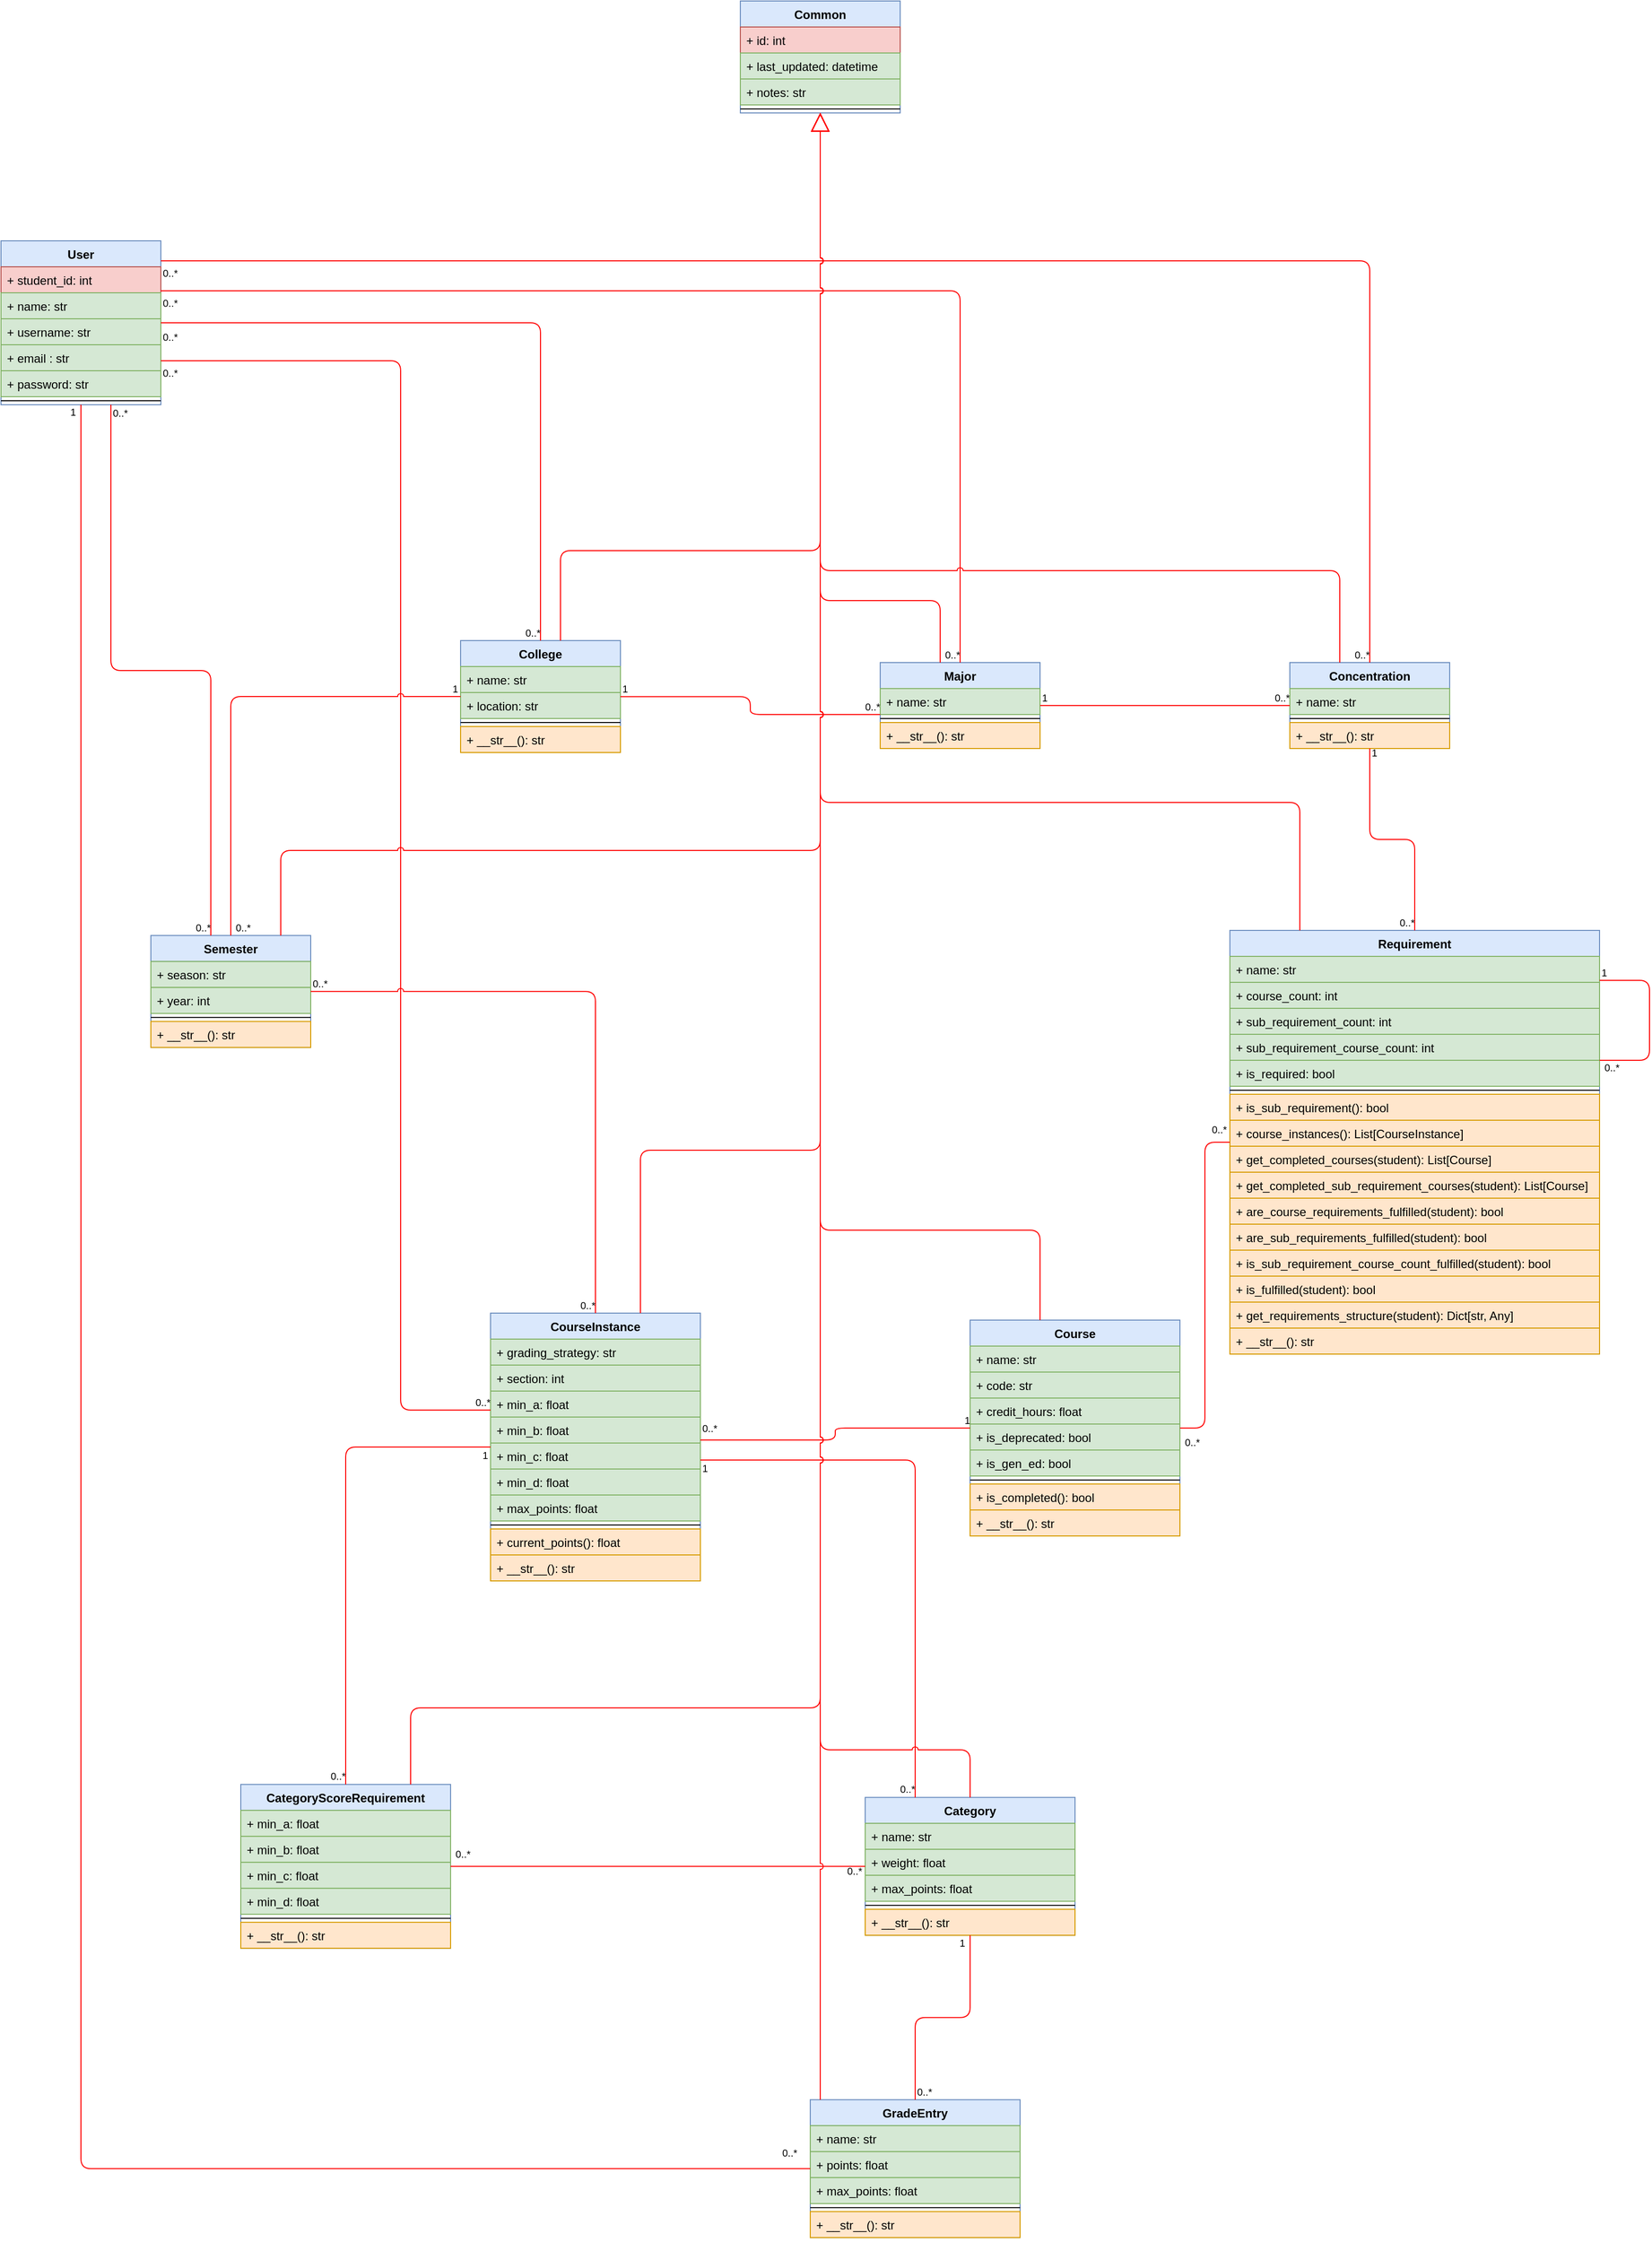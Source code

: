 <?xml version="1.0" encoding="UTF-8"?>
<mxfile compressed="false" version="12.1.7" type="device" pages="1"><diagram id="hQOKvbIFdazEauKVCvyt" name="Class Diagram"><mxGraphModel dx="3801" dy="2907" grid="1" gridSize="10" guides="1" tooltips="1" connect="1" arrows="1" fold="1" page="1" pageScale="1" pageWidth="850" pageHeight="1100" math="0" shadow="0"><root><mxCell id="ukmvlh1s3_RFRsbtQVWw-0"/><mxCell id="ukmvlh1s3_RFRsbtQVWw-1" parent="ukmvlh1s3_RFRsbtQVWw-0"/><mxCell id="MzEU_dEA9jWsWYRMjIUB-0" value="User" style="swimlane;fontStyle=1;align=center;verticalAlign=top;childLayout=stackLayout;horizontal=1;startSize=26;horizontalStack=0;resizeParent=1;resizeParentMax=0;resizeLast=0;collapsible=1;marginBottom=0;fillColor=#dae8fc;strokeColor=#6c8ebf;" parent="ukmvlh1s3_RFRsbtQVWw-1" vertex="1"><mxGeometry x="-70" y="-50" width="160" height="164" as="geometry"/></mxCell><mxCell id="36NVUagWZEQlCmVSRXHm-0" value="+ student_id: int" style="text;strokeColor=#b85450;fillColor=#f8cecc;align=left;verticalAlign=top;spacingLeft=4;spacingRight=4;overflow=hidden;rotatable=0;points=[[0,0.5],[1,0.5]];portConstraint=eastwest;" parent="MzEU_dEA9jWsWYRMjIUB-0" vertex="1"><mxGeometry y="26" width="160" height="26" as="geometry"/></mxCell><mxCell id="36NVUagWZEQlCmVSRXHm-1" value="+ name: str" style="text;strokeColor=#82b366;fillColor=#d5e8d4;align=left;verticalAlign=top;spacingLeft=4;spacingRight=4;overflow=hidden;rotatable=0;points=[[0,0.5],[1,0.5]];portConstraint=eastwest;" parent="MzEU_dEA9jWsWYRMjIUB-0" vertex="1"><mxGeometry y="52" width="160" height="26" as="geometry"/></mxCell><mxCell id="YtTSRwfapDGCBCM5GDBo-1" value="+ username: str" style="text;strokeColor=#82b366;fillColor=#d5e8d4;align=left;verticalAlign=top;spacingLeft=4;spacingRight=4;overflow=hidden;rotatable=0;points=[[0,0.5],[1,0.5]];portConstraint=eastwest;" parent="MzEU_dEA9jWsWYRMjIUB-0" vertex="1"><mxGeometry y="78" width="160" height="26" as="geometry"/></mxCell><mxCell id="YtTSRwfapDGCBCM5GDBo-6" value="+ email : str" style="text;strokeColor=#82b366;fillColor=#d5e8d4;align=left;verticalAlign=top;spacingLeft=4;spacingRight=4;overflow=hidden;rotatable=0;points=[[0,0.5],[1,0.5]];portConstraint=eastwest;" parent="MzEU_dEA9jWsWYRMjIUB-0" vertex="1"><mxGeometry y="104" width="160" height="26" as="geometry"/></mxCell><mxCell id="YtTSRwfapDGCBCM5GDBo-5" value="+ password: str" style="text;strokeColor=#82b366;fillColor=#d5e8d4;align=left;verticalAlign=top;spacingLeft=4;spacingRight=4;overflow=hidden;rotatable=0;points=[[0,0.5],[1,0.5]];portConstraint=eastwest;" parent="MzEU_dEA9jWsWYRMjIUB-0" vertex="1"><mxGeometry y="130" width="160" height="26" as="geometry"/></mxCell><mxCell id="MzEU_dEA9jWsWYRMjIUB-2" value="" style="line;strokeWidth=1;fillColor=none;align=left;verticalAlign=middle;spacingTop=-1;spacingLeft=3;spacingRight=3;rotatable=0;labelPosition=right;points=[];portConstraint=eastwest;" parent="MzEU_dEA9jWsWYRMjIUB-0" vertex="1"><mxGeometry y="156" width="160" height="8" as="geometry"/></mxCell><mxCell id="YtTSRwfapDGCBCM5GDBo-7" value="College" style="swimlane;fontStyle=1;align=center;verticalAlign=top;childLayout=stackLayout;horizontal=1;startSize=26;horizontalStack=0;resizeParent=1;resizeParentMax=0;resizeLast=0;collapsible=1;marginBottom=0;fillColor=#dae8fc;strokeColor=#6c8ebf;" parent="ukmvlh1s3_RFRsbtQVWw-1" vertex="1"><mxGeometry x="390" y="350" width="160" height="112" as="geometry"/></mxCell><mxCell id="YtTSRwfapDGCBCM5GDBo-9" value="+ name: str" style="text;strokeColor=#82b366;fillColor=#d5e8d4;align=left;verticalAlign=top;spacingLeft=4;spacingRight=4;overflow=hidden;rotatable=0;points=[[0,0.5],[1,0.5]];portConstraint=eastwest;" parent="YtTSRwfapDGCBCM5GDBo-7" vertex="1"><mxGeometry y="26" width="160" height="26" as="geometry"/></mxCell><mxCell id="YtTSRwfapDGCBCM5GDBo-10" value="+ location: str" style="text;strokeColor=#82b366;fillColor=#d5e8d4;align=left;verticalAlign=top;spacingLeft=4;spacingRight=4;overflow=hidden;rotatable=0;points=[[0,0.5],[1,0.5]];portConstraint=eastwest;" parent="YtTSRwfapDGCBCM5GDBo-7" vertex="1"><mxGeometry y="52" width="160" height="26" as="geometry"/></mxCell><mxCell id="YtTSRwfapDGCBCM5GDBo-13" value="" style="line;strokeWidth=1;fillColor=none;align=left;verticalAlign=middle;spacingTop=-1;spacingLeft=3;spacingRight=3;rotatable=0;labelPosition=right;points=[];portConstraint=eastwest;" parent="YtTSRwfapDGCBCM5GDBo-7" vertex="1"><mxGeometry y="78" width="160" height="8" as="geometry"/></mxCell><mxCell id="7CKBC_aJYvHn4oNIjGKs-6" value="+ __str__(): str" style="text;strokeColor=#d79b00;fillColor=#ffe6cc;align=left;verticalAlign=top;spacingLeft=4;spacingRight=4;overflow=hidden;rotatable=0;points=[[0,0.5],[1,0.5]];portConstraint=eastwest;" vertex="1" parent="YtTSRwfapDGCBCM5GDBo-7"><mxGeometry y="86" width="160" height="26" as="geometry"/></mxCell><mxCell id="YtTSRwfapDGCBCM5GDBo-14" value="Major" style="swimlane;fontStyle=1;align=center;verticalAlign=top;childLayout=stackLayout;horizontal=1;startSize=26;horizontalStack=0;resizeParent=1;resizeParentMax=0;resizeLast=0;collapsible=1;marginBottom=0;fillColor=#dae8fc;strokeColor=#6c8ebf;" parent="ukmvlh1s3_RFRsbtQVWw-1" vertex="1"><mxGeometry x="810" y="372" width="160" height="86" as="geometry"/></mxCell><mxCell id="YtTSRwfapDGCBCM5GDBo-16" value="+ name: str" style="text;strokeColor=#82b366;fillColor=#d5e8d4;align=left;verticalAlign=top;spacingLeft=4;spacingRight=4;overflow=hidden;rotatable=0;points=[[0,0.5],[1,0.5]];portConstraint=eastwest;" parent="YtTSRwfapDGCBCM5GDBo-14" vertex="1"><mxGeometry y="26" width="160" height="26" as="geometry"/></mxCell><mxCell id="YtTSRwfapDGCBCM5GDBo-18" value="" style="line;strokeWidth=1;fillColor=none;align=left;verticalAlign=middle;spacingTop=-1;spacingLeft=3;spacingRight=3;rotatable=0;labelPosition=right;points=[];portConstraint=eastwest;" parent="YtTSRwfapDGCBCM5GDBo-14" vertex="1"><mxGeometry y="52" width="160" height="8" as="geometry"/></mxCell><mxCell id="7CKBC_aJYvHn4oNIjGKs-5" value="+ __str__(): str" style="text;strokeColor=#d79b00;fillColor=#ffe6cc;align=left;verticalAlign=top;spacingLeft=4;spacingRight=4;overflow=hidden;rotatable=0;points=[[0,0.5],[1,0.5]];portConstraint=eastwest;" vertex="1" parent="YtTSRwfapDGCBCM5GDBo-14"><mxGeometry y="60" width="160" height="26" as="geometry"/></mxCell><mxCell id="YtTSRwfapDGCBCM5GDBo-19" value="Concentration" style="swimlane;fontStyle=1;align=center;verticalAlign=top;childLayout=stackLayout;horizontal=1;startSize=26;horizontalStack=0;resizeParent=1;resizeParentMax=0;resizeLast=0;collapsible=1;marginBottom=0;fillColor=#dae8fc;strokeColor=#6c8ebf;" parent="ukmvlh1s3_RFRsbtQVWw-1" vertex="1"><mxGeometry x="1220" y="372" width="160" height="86" as="geometry"/></mxCell><mxCell id="YtTSRwfapDGCBCM5GDBo-21" value="+ name: str" style="text;strokeColor=#82b366;fillColor=#d5e8d4;align=left;verticalAlign=top;spacingLeft=4;spacingRight=4;overflow=hidden;rotatable=0;points=[[0,0.5],[1,0.5]];portConstraint=eastwest;" parent="YtTSRwfapDGCBCM5GDBo-19" vertex="1"><mxGeometry y="26" width="160" height="26" as="geometry"/></mxCell><mxCell id="YtTSRwfapDGCBCM5GDBo-23" value="" style="line;strokeWidth=1;fillColor=none;align=left;verticalAlign=middle;spacingTop=-1;spacingLeft=3;spacingRight=3;rotatable=0;labelPosition=right;points=[];portConstraint=eastwest;" parent="YtTSRwfapDGCBCM5GDBo-19" vertex="1"><mxGeometry y="52" width="160" height="8" as="geometry"/></mxCell><mxCell id="7CKBC_aJYvHn4oNIjGKs-4" value="+ __str__(): str" style="text;strokeColor=#d79b00;fillColor=#ffe6cc;align=left;verticalAlign=top;spacingLeft=4;spacingRight=4;overflow=hidden;rotatable=0;points=[[0,0.5],[1,0.5]];portConstraint=eastwest;" vertex="1" parent="YtTSRwfapDGCBCM5GDBo-19"><mxGeometry y="60" width="160" height="26" as="geometry"/></mxCell><mxCell id="YtTSRwfapDGCBCM5GDBo-24" value="Requirement" style="swimlane;fontStyle=1;align=center;verticalAlign=top;childLayout=stackLayout;horizontal=1;startSize=26;horizontalStack=0;resizeParent=1;resizeParentMax=0;resizeLast=0;collapsible=1;marginBottom=0;fillColor=#dae8fc;strokeColor=#6c8ebf;" parent="ukmvlh1s3_RFRsbtQVWw-1" vertex="1"><mxGeometry x="1160" y="640" width="370" height="424" as="geometry"/></mxCell><mxCell id="YtTSRwfapDGCBCM5GDBo-26" value="+ name: str" style="text;strokeColor=#82b366;fillColor=#d5e8d4;align=left;verticalAlign=top;spacingLeft=4;spacingRight=4;overflow=hidden;rotatable=0;points=[[0,0.5],[1,0.5]];portConstraint=eastwest;" parent="YtTSRwfapDGCBCM5GDBo-24" vertex="1"><mxGeometry y="26" width="370" height="26" as="geometry"/></mxCell><mxCell id="YtTSRwfapDGCBCM5GDBo-33" value="+ course_count: int" style="text;strokeColor=#82b366;fillColor=#d5e8d4;align=left;verticalAlign=top;spacingLeft=4;spacingRight=4;overflow=hidden;rotatable=0;points=[[0,0.5],[1,0.5]];portConstraint=eastwest;" parent="YtTSRwfapDGCBCM5GDBo-24" vertex="1"><mxGeometry y="52" width="370" height="26" as="geometry"/></mxCell><mxCell id="YtTSRwfapDGCBCM5GDBo-34" value="+ sub_requirement_count: int" style="text;strokeColor=#82b366;fillColor=#d5e8d4;align=left;verticalAlign=top;spacingLeft=4;spacingRight=4;overflow=hidden;rotatable=0;points=[[0,0.5],[1,0.5]];portConstraint=eastwest;" parent="YtTSRwfapDGCBCM5GDBo-24" vertex="1"><mxGeometry y="78" width="370" height="26" as="geometry"/></mxCell><mxCell id="YtTSRwfapDGCBCM5GDBo-35" value="+ sub_requirement_course_count: int" style="text;strokeColor=#82b366;fillColor=#d5e8d4;align=left;verticalAlign=top;spacingLeft=4;spacingRight=4;overflow=hidden;rotatable=0;points=[[0,0.5],[1,0.5]];portConstraint=eastwest;" parent="YtTSRwfapDGCBCM5GDBo-24" vertex="1"><mxGeometry y="104" width="370" height="26" as="geometry"/></mxCell><mxCell id="YtTSRwfapDGCBCM5GDBo-32" value="+ is_required: bool" style="text;strokeColor=#82b366;fillColor=#d5e8d4;align=left;verticalAlign=top;spacingLeft=4;spacingRight=4;overflow=hidden;rotatable=0;points=[[0,0.5],[1,0.5]];portConstraint=eastwest;" parent="YtTSRwfapDGCBCM5GDBo-24" vertex="1"><mxGeometry y="130" width="370" height="26" as="geometry"/></mxCell><mxCell id="YtTSRwfapDGCBCM5GDBo-27" value="" style="line;strokeWidth=1;fillColor=none;align=left;verticalAlign=middle;spacingTop=-1;spacingLeft=3;spacingRight=3;rotatable=0;labelPosition=right;points=[];portConstraint=eastwest;" parent="YtTSRwfapDGCBCM5GDBo-24" vertex="1"><mxGeometry y="156" width="370" height="8" as="geometry"/></mxCell><mxCell id="7CKBC_aJYvHn4oNIjGKs-2" value="+ is_sub_requirement(): bool" style="text;strokeColor=#d79b00;fillColor=#ffe6cc;align=left;verticalAlign=top;spacingLeft=4;spacingRight=4;overflow=hidden;rotatable=0;points=[[0,0.5],[1,0.5]];portConstraint=eastwest;" vertex="1" parent="YtTSRwfapDGCBCM5GDBo-24"><mxGeometry y="164" width="370" height="26" as="geometry"/></mxCell><mxCell id="7CKBC_aJYvHn4oNIjGKs-31" value="+ course_instances(): List[CourseInstance]" style="text;strokeColor=#d79b00;fillColor=#ffe6cc;align=left;verticalAlign=top;spacingLeft=4;spacingRight=4;overflow=hidden;rotatable=0;points=[[0,0.5],[1,0.5]];portConstraint=eastwest;" vertex="1" parent="YtTSRwfapDGCBCM5GDBo-24"><mxGeometry y="190" width="370" height="26" as="geometry"/></mxCell><mxCell id="7CKBC_aJYvHn4oNIjGKs-32" value="+ get_completed_courses(student): List[Course]" style="text;strokeColor=#d79b00;fillColor=#ffe6cc;align=left;verticalAlign=top;spacingLeft=4;spacingRight=4;overflow=hidden;rotatable=0;points=[[0,0.5],[1,0.5]];portConstraint=eastwest;" vertex="1" parent="YtTSRwfapDGCBCM5GDBo-24"><mxGeometry y="216" width="370" height="26" as="geometry"/></mxCell><mxCell id="7CKBC_aJYvHn4oNIjGKs-33" value="+ get_completed_sub_requirement_courses(student): List[Course]" style="text;strokeColor=#d79b00;fillColor=#ffe6cc;align=left;verticalAlign=top;spacingLeft=4;spacingRight=4;overflow=hidden;rotatable=0;points=[[0,0.5],[1,0.5]];portConstraint=eastwest;" vertex="1" parent="YtTSRwfapDGCBCM5GDBo-24"><mxGeometry y="242" width="370" height="26" as="geometry"/></mxCell><mxCell id="7CKBC_aJYvHn4oNIjGKs-34" value="+ are_course_requirements_fulfilled(student): bool" style="text;strokeColor=#d79b00;fillColor=#ffe6cc;align=left;verticalAlign=top;spacingLeft=4;spacingRight=4;overflow=hidden;rotatable=0;points=[[0,0.5],[1,0.5]];portConstraint=eastwest;" vertex="1" parent="YtTSRwfapDGCBCM5GDBo-24"><mxGeometry y="268" width="370" height="26" as="geometry"/></mxCell><mxCell id="7CKBC_aJYvHn4oNIjGKs-35" value="+ are_sub_requirements_fulfilled(student): bool" style="text;strokeColor=#d79b00;fillColor=#ffe6cc;align=left;verticalAlign=top;spacingLeft=4;spacingRight=4;overflow=hidden;rotatable=0;points=[[0,0.5],[1,0.5]];portConstraint=eastwest;" vertex="1" parent="YtTSRwfapDGCBCM5GDBo-24"><mxGeometry y="294" width="370" height="26" as="geometry"/></mxCell><mxCell id="7CKBC_aJYvHn4oNIjGKs-36" value="+ is_sub_requirement_course_count_fulfilled(student): bool" style="text;strokeColor=#d79b00;fillColor=#ffe6cc;align=left;verticalAlign=top;spacingLeft=4;spacingRight=4;overflow=hidden;rotatable=0;points=[[0,0.5],[1,0.5]];portConstraint=eastwest;" vertex="1" parent="YtTSRwfapDGCBCM5GDBo-24"><mxGeometry y="320" width="370" height="26" as="geometry"/></mxCell><mxCell id="7CKBC_aJYvHn4oNIjGKs-37" value="+ is_fulfilled(student): bool" style="text;strokeColor=#d79b00;fillColor=#ffe6cc;align=left;verticalAlign=top;spacingLeft=4;spacingRight=4;overflow=hidden;rotatable=0;points=[[0,0.5],[1,0.5]];portConstraint=eastwest;" vertex="1" parent="YtTSRwfapDGCBCM5GDBo-24"><mxGeometry y="346" width="370" height="26" as="geometry"/></mxCell><mxCell id="7CKBC_aJYvHn4oNIjGKs-38" value="+ get_requirements_structure(student): Dict[str, Any]" style="text;strokeColor=#d79b00;fillColor=#ffe6cc;align=left;verticalAlign=top;spacingLeft=4;spacingRight=4;overflow=hidden;rotatable=0;points=[[0,0.5],[1,0.5]];portConstraint=eastwest;" vertex="1" parent="YtTSRwfapDGCBCM5GDBo-24"><mxGeometry y="372" width="370" height="26" as="geometry"/></mxCell><mxCell id="7CKBC_aJYvHn4oNIjGKs-30" value="+ __str__(): str" style="text;strokeColor=#d79b00;fillColor=#ffe6cc;align=left;verticalAlign=top;spacingLeft=4;spacingRight=4;overflow=hidden;rotatable=0;points=[[0,0.5],[1,0.5]];portConstraint=eastwest;" vertex="1" parent="YtTSRwfapDGCBCM5GDBo-24"><mxGeometry y="398" width="370" height="26" as="geometry"/></mxCell><mxCell id="YtTSRwfapDGCBCM5GDBo-36" value="Course" style="swimlane;fontStyle=1;align=center;verticalAlign=top;childLayout=stackLayout;horizontal=1;startSize=26;horizontalStack=0;resizeParent=1;resizeParentMax=0;resizeLast=0;collapsible=1;marginBottom=0;fillColor=#dae8fc;strokeColor=#6c8ebf;" parent="ukmvlh1s3_RFRsbtQVWw-1" vertex="1"><mxGeometry x="900" y="1030" width="210" height="216" as="geometry"/></mxCell><mxCell id="YtTSRwfapDGCBCM5GDBo-38" value="+ name: str" style="text;strokeColor=#82b366;fillColor=#d5e8d4;align=left;verticalAlign=top;spacingLeft=4;spacingRight=4;overflow=hidden;rotatable=0;points=[[0,0.5],[1,0.5]];portConstraint=eastwest;" parent="YtTSRwfapDGCBCM5GDBo-36" vertex="1"><mxGeometry y="26" width="210" height="26" as="geometry"/></mxCell><mxCell id="YtTSRwfapDGCBCM5GDBo-39" value="+ code: str" style="text;strokeColor=#82b366;fillColor=#d5e8d4;align=left;verticalAlign=top;spacingLeft=4;spacingRight=4;overflow=hidden;rotatable=0;points=[[0,0.5],[1,0.5]];portConstraint=eastwest;" parent="YtTSRwfapDGCBCM5GDBo-36" vertex="1"><mxGeometry y="52" width="210" height="26" as="geometry"/></mxCell><mxCell id="YtTSRwfapDGCBCM5GDBo-40" value="+ credit_hours: float" style="text;strokeColor=#82b366;fillColor=#d5e8d4;align=left;verticalAlign=top;spacingLeft=4;spacingRight=4;overflow=hidden;rotatable=0;points=[[0,0.5],[1,0.5]];portConstraint=eastwest;" parent="YtTSRwfapDGCBCM5GDBo-36" vertex="1"><mxGeometry y="78" width="210" height="26" as="geometry"/></mxCell><mxCell id="YtTSRwfapDGCBCM5GDBo-41" value="+ is_deprecated: bool" style="text;strokeColor=#82b366;fillColor=#d5e8d4;align=left;verticalAlign=top;spacingLeft=4;spacingRight=4;overflow=hidden;rotatable=0;points=[[0,0.5],[1,0.5]];portConstraint=eastwest;" parent="YtTSRwfapDGCBCM5GDBo-36" vertex="1"><mxGeometry y="104" width="210" height="26" as="geometry"/></mxCell><mxCell id="YtTSRwfapDGCBCM5GDBo-42" value="+ is_gen_ed: bool" style="text;strokeColor=#82b366;fillColor=#d5e8d4;align=left;verticalAlign=top;spacingLeft=4;spacingRight=4;overflow=hidden;rotatable=0;points=[[0,0.5],[1,0.5]];portConstraint=eastwest;" parent="YtTSRwfapDGCBCM5GDBo-36" vertex="1"><mxGeometry y="130" width="210" height="26" as="geometry"/></mxCell><mxCell id="YtTSRwfapDGCBCM5GDBo-43" value="" style="line;strokeWidth=1;fillColor=none;align=left;verticalAlign=middle;spacingTop=-1;spacingLeft=3;spacingRight=3;rotatable=0;labelPosition=right;points=[];portConstraint=eastwest;" parent="YtTSRwfapDGCBCM5GDBo-36" vertex="1"><mxGeometry y="156" width="210" height="8" as="geometry"/></mxCell><mxCell id="7CKBC_aJYvHn4oNIjGKs-29" value="+ is_completed(): bool" style="text;strokeColor=#d79b00;fillColor=#ffe6cc;align=left;verticalAlign=top;spacingLeft=4;spacingRight=4;overflow=hidden;rotatable=0;points=[[0,0.5],[1,0.5]];portConstraint=eastwest;" vertex="1" parent="YtTSRwfapDGCBCM5GDBo-36"><mxGeometry y="164" width="210" height="26" as="geometry"/></mxCell><mxCell id="7CKBC_aJYvHn4oNIjGKs-8" value="+ __str__(): str" style="text;strokeColor=#d79b00;fillColor=#ffe6cc;align=left;verticalAlign=top;spacingLeft=4;spacingRight=4;overflow=hidden;rotatable=0;points=[[0,0.5],[1,0.5]];portConstraint=eastwest;" vertex="1" parent="YtTSRwfapDGCBCM5GDBo-36"><mxGeometry y="190" width="210" height="26" as="geometry"/></mxCell><mxCell id="YtTSRwfapDGCBCM5GDBo-44" value="CourseInstance" style="swimlane;fontStyle=1;align=center;verticalAlign=top;childLayout=stackLayout;horizontal=1;startSize=26;horizontalStack=0;resizeParent=1;resizeParentMax=0;resizeLast=0;collapsible=1;marginBottom=0;fillColor=#dae8fc;strokeColor=#6c8ebf;" parent="ukmvlh1s3_RFRsbtQVWw-1" vertex="1"><mxGeometry x="420" y="1023" width="210" height="268" as="geometry"/></mxCell><mxCell id="YtTSRwfapDGCBCM5GDBo-46" value="+ grading_strategy: str" style="text;strokeColor=#82b366;fillColor=#d5e8d4;align=left;verticalAlign=top;spacingLeft=4;spacingRight=4;overflow=hidden;rotatable=0;points=[[0,0.5],[1,0.5]];portConstraint=eastwest;" parent="YtTSRwfapDGCBCM5GDBo-44" vertex="1"><mxGeometry y="26" width="210" height="26" as="geometry"/></mxCell><mxCell id="YtTSRwfapDGCBCM5GDBo-47" value="+ section: int" style="text;strokeColor=#82b366;fillColor=#d5e8d4;align=left;verticalAlign=top;spacingLeft=4;spacingRight=4;overflow=hidden;rotatable=0;points=[[0,0.5],[1,0.5]];portConstraint=eastwest;" parent="YtTSRwfapDGCBCM5GDBo-44" vertex="1"><mxGeometry y="52" width="210" height="26" as="geometry"/></mxCell><mxCell id="YtTSRwfapDGCBCM5GDBo-48" value="+ min_a: float" style="text;strokeColor=#82b366;fillColor=#d5e8d4;align=left;verticalAlign=top;spacingLeft=4;spacingRight=4;overflow=hidden;rotatable=0;points=[[0,0.5],[1,0.5]];portConstraint=eastwest;" parent="YtTSRwfapDGCBCM5GDBo-44" vertex="1"><mxGeometry y="78" width="210" height="26" as="geometry"/></mxCell><mxCell id="YtTSRwfapDGCBCM5GDBo-54" value="+ min_b: float" style="text;strokeColor=#82b366;fillColor=#d5e8d4;align=left;verticalAlign=top;spacingLeft=4;spacingRight=4;overflow=hidden;rotatable=0;points=[[0,0.5],[1,0.5]];portConstraint=eastwest;" parent="YtTSRwfapDGCBCM5GDBo-44" vertex="1"><mxGeometry y="104" width="210" height="26" as="geometry"/></mxCell><mxCell id="YtTSRwfapDGCBCM5GDBo-53" value="+ min_c: float" style="text;strokeColor=#82b366;fillColor=#d5e8d4;align=left;verticalAlign=top;spacingLeft=4;spacingRight=4;overflow=hidden;rotatable=0;points=[[0,0.5],[1,0.5]];portConstraint=eastwest;" parent="YtTSRwfapDGCBCM5GDBo-44" vertex="1"><mxGeometry y="130" width="210" height="26" as="geometry"/></mxCell><mxCell id="YtTSRwfapDGCBCM5GDBo-52" value="+ min_d: float" style="text;strokeColor=#82b366;fillColor=#d5e8d4;align=left;verticalAlign=top;spacingLeft=4;spacingRight=4;overflow=hidden;rotatable=0;points=[[0,0.5],[1,0.5]];portConstraint=eastwest;" parent="YtTSRwfapDGCBCM5GDBo-44" vertex="1"><mxGeometry y="156" width="210" height="26" as="geometry"/></mxCell><mxCell id="YtTSRwfapDGCBCM5GDBo-49" value="+ max_points: float" style="text;strokeColor=#82b366;fillColor=#d5e8d4;align=left;verticalAlign=top;spacingLeft=4;spacingRight=4;overflow=hidden;rotatable=0;points=[[0,0.5],[1,0.5]];portConstraint=eastwest;" parent="YtTSRwfapDGCBCM5GDBo-44" vertex="1"><mxGeometry y="182" width="210" height="26" as="geometry"/></mxCell><mxCell id="YtTSRwfapDGCBCM5GDBo-51" value="" style="line;strokeWidth=1;fillColor=none;align=left;verticalAlign=middle;spacingTop=-1;spacingLeft=3;spacingRight=3;rotatable=0;labelPosition=right;points=[];portConstraint=eastwest;" parent="YtTSRwfapDGCBCM5GDBo-44" vertex="1"><mxGeometry y="208" width="210" height="8" as="geometry"/></mxCell><mxCell id="7CKBC_aJYvHn4oNIjGKs-28" value="+ current_points(): float" style="text;strokeColor=#d79b00;fillColor=#ffe6cc;align=left;verticalAlign=top;spacingLeft=4;spacingRight=4;overflow=hidden;rotatable=0;points=[[0,0.5],[1,0.5]];portConstraint=eastwest;" vertex="1" parent="YtTSRwfapDGCBCM5GDBo-44"><mxGeometry y="216" width="210" height="26" as="geometry"/></mxCell><mxCell id="7CKBC_aJYvHn4oNIjGKs-1" value="+ __str__(): str" style="text;strokeColor=#d79b00;fillColor=#ffe6cc;align=left;verticalAlign=top;spacingLeft=4;spacingRight=4;overflow=hidden;rotatable=0;points=[[0,0.5],[1,0.5]];portConstraint=eastwest;" vertex="1" parent="YtTSRwfapDGCBCM5GDBo-44"><mxGeometry y="242" width="210" height="26" as="geometry"/></mxCell><mxCell id="YtTSRwfapDGCBCM5GDBo-55" value="CategoryScoreRequirement" style="swimlane;fontStyle=1;align=center;verticalAlign=top;childLayout=stackLayout;horizontal=1;startSize=26;horizontalStack=0;resizeParent=1;resizeParentMax=0;resizeLast=0;collapsible=1;marginBottom=0;fillColor=#dae8fc;strokeColor=#6c8ebf;" parent="ukmvlh1s3_RFRsbtQVWw-1" vertex="1"><mxGeometry x="170" y="1494.571" width="210" height="164" as="geometry"/></mxCell><mxCell id="YtTSRwfapDGCBCM5GDBo-59" value="+ min_a: float" style="text;strokeColor=#82b366;fillColor=#d5e8d4;align=left;verticalAlign=top;spacingLeft=4;spacingRight=4;overflow=hidden;rotatable=0;points=[[0,0.5],[1,0.5]];portConstraint=eastwest;" parent="YtTSRwfapDGCBCM5GDBo-55" vertex="1"><mxGeometry y="26" width="210" height="26" as="geometry"/></mxCell><mxCell id="YtTSRwfapDGCBCM5GDBo-60" value="+ min_b: float" style="text;strokeColor=#82b366;fillColor=#d5e8d4;align=left;verticalAlign=top;spacingLeft=4;spacingRight=4;overflow=hidden;rotatable=0;points=[[0,0.5],[1,0.5]];portConstraint=eastwest;" parent="YtTSRwfapDGCBCM5GDBo-55" vertex="1"><mxGeometry y="52" width="210" height="26" as="geometry"/></mxCell><mxCell id="YtTSRwfapDGCBCM5GDBo-61" value="+ min_c: float" style="text;strokeColor=#82b366;fillColor=#d5e8d4;align=left;verticalAlign=top;spacingLeft=4;spacingRight=4;overflow=hidden;rotatable=0;points=[[0,0.5],[1,0.5]];portConstraint=eastwest;" parent="YtTSRwfapDGCBCM5GDBo-55" vertex="1"><mxGeometry y="78" width="210" height="26" as="geometry"/></mxCell><mxCell id="YtTSRwfapDGCBCM5GDBo-62" value="+ min_d: float" style="text;strokeColor=#82b366;fillColor=#d5e8d4;align=left;verticalAlign=top;spacingLeft=4;spacingRight=4;overflow=hidden;rotatable=0;points=[[0,0.5],[1,0.5]];portConstraint=eastwest;" parent="YtTSRwfapDGCBCM5GDBo-55" vertex="1"><mxGeometry y="104" width="210" height="26" as="geometry"/></mxCell><mxCell id="YtTSRwfapDGCBCM5GDBo-64" value="" style="line;strokeWidth=1;fillColor=none;align=left;verticalAlign=middle;spacingTop=-1;spacingLeft=3;spacingRight=3;rotatable=0;labelPosition=right;points=[];portConstraint=eastwest;" parent="YtTSRwfapDGCBCM5GDBo-55" vertex="1"><mxGeometry y="130" width="210" height="8" as="geometry"/></mxCell><mxCell id="7CKBC_aJYvHn4oNIjGKs-10" value="+ __str__(): str" style="text;strokeColor=#d79b00;fillColor=#ffe6cc;align=left;verticalAlign=top;spacingLeft=4;spacingRight=4;overflow=hidden;rotatable=0;points=[[0,0.5],[1,0.5]];portConstraint=eastwest;" vertex="1" parent="YtTSRwfapDGCBCM5GDBo-55"><mxGeometry y="138" width="210" height="26" as="geometry"/></mxCell><mxCell id="YtTSRwfapDGCBCM5GDBo-65" value="Category" style="swimlane;fontStyle=1;align=center;verticalAlign=top;childLayout=stackLayout;horizontal=1;startSize=26;horizontalStack=0;resizeParent=1;resizeParentMax=0;resizeLast=0;collapsible=1;marginBottom=0;fillColor=#dae8fc;strokeColor=#6c8ebf;" parent="ukmvlh1s3_RFRsbtQVWw-1" vertex="1"><mxGeometry x="795" y="1507.571" width="210" height="138" as="geometry"/></mxCell><mxCell id="YtTSRwfapDGCBCM5GDBo-67" value="+ name: str" style="text;strokeColor=#82b366;fillColor=#d5e8d4;align=left;verticalAlign=top;spacingLeft=4;spacingRight=4;overflow=hidden;rotatable=0;points=[[0,0.5],[1,0.5]];portConstraint=eastwest;" parent="YtTSRwfapDGCBCM5GDBo-65" vertex="1"><mxGeometry y="26" width="210" height="26" as="geometry"/></mxCell><mxCell id="YtTSRwfapDGCBCM5GDBo-68" value="+ weight: float" style="text;strokeColor=#82b366;fillColor=#d5e8d4;align=left;verticalAlign=top;spacingLeft=4;spacingRight=4;overflow=hidden;rotatable=0;points=[[0,0.5],[1,0.5]];portConstraint=eastwest;" parent="YtTSRwfapDGCBCM5GDBo-65" vertex="1"><mxGeometry y="52" width="210" height="26" as="geometry"/></mxCell><mxCell id="YtTSRwfapDGCBCM5GDBo-69" value="+ max_points: float" style="text;strokeColor=#82b366;fillColor=#d5e8d4;align=left;verticalAlign=top;spacingLeft=4;spacingRight=4;overflow=hidden;rotatable=0;points=[[0,0.5],[1,0.5]];portConstraint=eastwest;" parent="YtTSRwfapDGCBCM5GDBo-65" vertex="1"><mxGeometry y="78" width="210" height="26" as="geometry"/></mxCell><mxCell id="YtTSRwfapDGCBCM5GDBo-71" value="" style="line;strokeWidth=1;fillColor=none;align=left;verticalAlign=middle;spacingTop=-1;spacingLeft=3;spacingRight=3;rotatable=0;labelPosition=right;points=[];portConstraint=eastwest;" parent="YtTSRwfapDGCBCM5GDBo-65" vertex="1"><mxGeometry y="104" width="210" height="8" as="geometry"/></mxCell><mxCell id="7CKBC_aJYvHn4oNIjGKs-7" value="+ __str__(): str" style="text;strokeColor=#d79b00;fillColor=#ffe6cc;align=left;verticalAlign=top;spacingLeft=4;spacingRight=4;overflow=hidden;rotatable=0;points=[[0,0.5],[1,0.5]];portConstraint=eastwest;" vertex="1" parent="YtTSRwfapDGCBCM5GDBo-65"><mxGeometry y="112" width="210" height="26" as="geometry"/></mxCell><mxCell id="YtTSRwfapDGCBCM5GDBo-72" value="GradeEntry" style="swimlane;fontStyle=1;align=center;verticalAlign=top;childLayout=stackLayout;horizontal=1;startSize=26;horizontalStack=0;resizeParent=1;resizeParentMax=0;resizeLast=0;collapsible=1;marginBottom=0;fillColor=#dae8fc;strokeColor=#6c8ebf;" parent="ukmvlh1s3_RFRsbtQVWw-1" vertex="1"><mxGeometry x="740" y="1810.071" width="210" height="138" as="geometry"/></mxCell><mxCell id="YtTSRwfapDGCBCM5GDBo-74" value="+ name: str" style="text;strokeColor=#82b366;fillColor=#d5e8d4;align=left;verticalAlign=top;spacingLeft=4;spacingRight=4;overflow=hidden;rotatable=0;points=[[0,0.5],[1,0.5]];portConstraint=eastwest;" parent="YtTSRwfapDGCBCM5GDBo-72" vertex="1"><mxGeometry y="26" width="210" height="26" as="geometry"/></mxCell><mxCell id="YtTSRwfapDGCBCM5GDBo-75" value="+ points: float" style="text;strokeColor=#82b366;fillColor=#d5e8d4;align=left;verticalAlign=top;spacingLeft=4;spacingRight=4;overflow=hidden;rotatable=0;points=[[0,0.5],[1,0.5]];portConstraint=eastwest;" parent="YtTSRwfapDGCBCM5GDBo-72" vertex="1"><mxGeometry y="52" width="210" height="26" as="geometry"/></mxCell><mxCell id="YtTSRwfapDGCBCM5GDBo-76" value="+ max_points: float" style="text;strokeColor=#82b366;fillColor=#d5e8d4;align=left;verticalAlign=top;spacingLeft=4;spacingRight=4;overflow=hidden;rotatable=0;points=[[0,0.5],[1,0.5]];portConstraint=eastwest;" parent="YtTSRwfapDGCBCM5GDBo-72" vertex="1"><mxGeometry y="78" width="210" height="26" as="geometry"/></mxCell><mxCell id="YtTSRwfapDGCBCM5GDBo-77" value="" style="line;strokeWidth=1;fillColor=none;align=left;verticalAlign=middle;spacingTop=-1;spacingLeft=3;spacingRight=3;rotatable=0;labelPosition=right;points=[];portConstraint=eastwest;" parent="YtTSRwfapDGCBCM5GDBo-72" vertex="1"><mxGeometry y="104" width="210" height="8" as="geometry"/></mxCell><mxCell id="7CKBC_aJYvHn4oNIjGKs-9" value="+ __str__(): str" style="text;strokeColor=#d79b00;fillColor=#ffe6cc;align=left;verticalAlign=top;spacingLeft=4;spacingRight=4;overflow=hidden;rotatable=0;points=[[0,0.5],[1,0.5]];portConstraint=eastwest;" vertex="1" parent="YtTSRwfapDGCBCM5GDBo-72"><mxGeometry y="112" width="210" height="26" as="geometry"/></mxCell><mxCell id="YtTSRwfapDGCBCM5GDBo-78" value="Semester" style="swimlane;fontStyle=1;align=center;verticalAlign=top;childLayout=stackLayout;horizontal=1;startSize=26;horizontalStack=0;resizeParent=1;resizeParentMax=0;resizeLast=0;collapsible=1;marginBottom=0;fillColor=#dae8fc;strokeColor=#6c8ebf;" parent="ukmvlh1s3_RFRsbtQVWw-1" vertex="1"><mxGeometry x="80" y="645.143" width="160" height="112" as="geometry"/></mxCell><mxCell id="YtTSRwfapDGCBCM5GDBo-80" value="+ season: str" style="text;strokeColor=#82b366;fillColor=#d5e8d4;align=left;verticalAlign=top;spacingLeft=4;spacingRight=4;overflow=hidden;rotatable=0;points=[[0,0.5],[1,0.5]];portConstraint=eastwest;" parent="YtTSRwfapDGCBCM5GDBo-78" vertex="1"><mxGeometry y="26" width="160" height="26" as="geometry"/></mxCell><mxCell id="YtTSRwfapDGCBCM5GDBo-81" value="+ year: int" style="text;strokeColor=#82b366;fillColor=#d5e8d4;align=left;verticalAlign=top;spacingLeft=4;spacingRight=4;overflow=hidden;rotatable=0;points=[[0,0.5],[1,0.5]];portConstraint=eastwest;" parent="YtTSRwfapDGCBCM5GDBo-78" vertex="1"><mxGeometry y="52" width="160" height="26" as="geometry"/></mxCell><mxCell id="YtTSRwfapDGCBCM5GDBo-84" value="" style="line;strokeWidth=1;fillColor=none;align=left;verticalAlign=middle;spacingTop=-1;spacingLeft=3;spacingRight=3;rotatable=0;labelPosition=right;points=[];portConstraint=eastwest;" parent="YtTSRwfapDGCBCM5GDBo-78" vertex="1"><mxGeometry y="78" width="160" height="8" as="geometry"/></mxCell><mxCell id="7CKBC_aJYvHn4oNIjGKs-3" value="+ __str__(): str" style="text;strokeColor=#d79b00;fillColor=#ffe6cc;align=left;verticalAlign=top;spacingLeft=4;spacingRight=4;overflow=hidden;rotatable=0;points=[[0,0.5],[1,0.5]];portConstraint=eastwest;" vertex="1" parent="YtTSRwfapDGCBCM5GDBo-78"><mxGeometry y="86" width="160" height="26" as="geometry"/></mxCell><mxCell id="YtTSRwfapDGCBCM5GDBo-88" value="" style="endArrow=none;html=1;edgeStyle=orthogonalEdgeStyle;strokeColor=#FF0000;jumpStyle=arc;" parent="ukmvlh1s3_RFRsbtQVWw-1" target="YtTSRwfapDGCBCM5GDBo-14" edge="1"><mxGeometry relative="1" as="geometry"><mxPoint x="550" y="406.118" as="sourcePoint"/><mxPoint x="889.588" y="424" as="targetPoint"/><Array as="points"><mxPoint x="680" y="406"/><mxPoint x="680" y="424"/></Array></mxGeometry></mxCell><mxCell id="YtTSRwfapDGCBCM5GDBo-89" value="1" style="resizable=0;html=1;align=left;verticalAlign=bottom;labelBackgroundColor=none;fontSize=10;" parent="YtTSRwfapDGCBCM5GDBo-88" connectable="0" vertex="1"><mxGeometry x="-1" relative="1" as="geometry"/></mxCell><mxCell id="YtTSRwfapDGCBCM5GDBo-90" value="0..*" style="resizable=0;html=1;align=right;verticalAlign=bottom;labelBackgroundColor=none;fontSize=10;" parent="YtTSRwfapDGCBCM5GDBo-88" connectable="0" vertex="1"><mxGeometry x="1" relative="1" as="geometry"/></mxCell><mxCell id="YtTSRwfapDGCBCM5GDBo-91" value="" style="endArrow=none;html=1;edgeStyle=orthogonalEdgeStyle;strokeColor=#FF0000;jumpStyle=arc;" parent="ukmvlh1s3_RFRsbtQVWw-1" source="YtTSRwfapDGCBCM5GDBo-14" target="YtTSRwfapDGCBCM5GDBo-19" edge="1"><mxGeometry relative="1" as="geometry"><mxPoint x="560" y="416.143" as="sourcePoint"/><mxPoint x="820" y="447" as="targetPoint"/></mxGeometry></mxCell><mxCell id="YtTSRwfapDGCBCM5GDBo-92" value="1" style="resizable=0;html=1;align=left;verticalAlign=bottom;labelBackgroundColor=none;fontSize=10;" parent="YtTSRwfapDGCBCM5GDBo-91" connectable="0" vertex="1"><mxGeometry x="-1" relative="1" as="geometry"/></mxCell><mxCell id="YtTSRwfapDGCBCM5GDBo-93" value="0..*" style="resizable=0;html=1;align=right;verticalAlign=bottom;labelBackgroundColor=none;fontSize=10;" parent="YtTSRwfapDGCBCM5GDBo-91" connectable="0" vertex="1"><mxGeometry x="1" relative="1" as="geometry"/></mxCell><mxCell id="YtTSRwfapDGCBCM5GDBo-94" value="" style="endArrow=none;html=1;edgeStyle=orthogonalEdgeStyle;strokeColor=#FF0000;jumpStyle=arc;" parent="ukmvlh1s3_RFRsbtQVWw-1" source="YtTSRwfapDGCBCM5GDBo-19" target="YtTSRwfapDGCBCM5GDBo-24" edge="1"><mxGeometry relative="1" as="geometry"><mxPoint x="980" y="425" as="sourcePoint"/><mxPoint x="1230" y="425" as="targetPoint"/></mxGeometry></mxCell><mxCell id="YtTSRwfapDGCBCM5GDBo-95" value="1" style="resizable=0;html=1;align=left;verticalAlign=bottom;labelBackgroundColor=none;fontSize=10;" parent="YtTSRwfapDGCBCM5GDBo-94" connectable="0" vertex="1"><mxGeometry x="-1" relative="1" as="geometry"><mxPoint y="12" as="offset"/></mxGeometry></mxCell><mxCell id="YtTSRwfapDGCBCM5GDBo-96" value="0..*" style="resizable=0;html=1;align=right;verticalAlign=bottom;labelBackgroundColor=none;fontSize=10;" parent="YtTSRwfapDGCBCM5GDBo-94" connectable="0" vertex="1"><mxGeometry x="1" relative="1" as="geometry"/></mxCell><mxCell id="YtTSRwfapDGCBCM5GDBo-97" value="" style="endArrow=none;html=1;edgeStyle=orthogonalEdgeStyle;strokeColor=#FF0000;jumpStyle=arc;" parent="ukmvlh1s3_RFRsbtQVWw-1" source="YtTSRwfapDGCBCM5GDBo-24" target="YtTSRwfapDGCBCM5GDBo-24" edge="1"><mxGeometry relative="1" as="geometry"><mxPoint x="1309.857" y="468" as="sourcePoint"/><mxPoint x="1275" y="650" as="targetPoint"/><Array as="points"><mxPoint x="1580" y="690"/><mxPoint x="1580" y="770"/></Array></mxGeometry></mxCell><mxCell id="YtTSRwfapDGCBCM5GDBo-98" value="1" style="resizable=0;html=1;align=left;verticalAlign=bottom;labelBackgroundColor=none;fontSize=10;" parent="YtTSRwfapDGCBCM5GDBo-97" connectable="0" vertex="1"><mxGeometry x="-1" relative="1" as="geometry"/></mxCell><mxCell id="YtTSRwfapDGCBCM5GDBo-99" value="0..*" style="resizable=0;html=1;align=right;verticalAlign=bottom;labelBackgroundColor=none;fontSize=10;" parent="YtTSRwfapDGCBCM5GDBo-97" connectable="0" vertex="1"><mxGeometry x="1" relative="1" as="geometry"><mxPoint x="20.5" y="15" as="offset"/></mxGeometry></mxCell><mxCell id="YtTSRwfapDGCBCM5GDBo-100" value="" style="endArrow=none;html=1;edgeStyle=orthogonalEdgeStyle;strokeColor=#FF0000;jumpStyle=arc;" parent="ukmvlh1s3_RFRsbtQVWw-1" source="YtTSRwfapDGCBCM5GDBo-24" target="YtTSRwfapDGCBCM5GDBo-36" edge="1"><mxGeometry relative="1" as="geometry"><mxPoint x="1309.857" y="468" as="sourcePoint"/><mxPoint x="1275" y="650" as="targetPoint"/></mxGeometry></mxCell><mxCell id="YtTSRwfapDGCBCM5GDBo-101" value="0..*" style="resizable=0;html=1;align=left;verticalAlign=bottom;labelBackgroundColor=none;fontSize=10;" parent="YtTSRwfapDGCBCM5GDBo-100" connectable="0" vertex="1"><mxGeometry x="-1" relative="1" as="geometry"><mxPoint x="-20" y="-4.5" as="offset"/></mxGeometry></mxCell><mxCell id="YtTSRwfapDGCBCM5GDBo-102" value="0..*" style="resizable=0;html=1;align=right;verticalAlign=bottom;labelBackgroundColor=none;fontSize=10;" parent="YtTSRwfapDGCBCM5GDBo-100" connectable="0" vertex="1"><mxGeometry x="1" relative="1" as="geometry"><mxPoint x="20" y="22" as="offset"/></mxGeometry></mxCell><mxCell id="YtTSRwfapDGCBCM5GDBo-103" value="" style="endArrow=none;html=1;edgeStyle=orthogonalEdgeStyle;strokeColor=#FF0000;jumpStyle=arc;" parent="ukmvlh1s3_RFRsbtQVWw-1" source="YtTSRwfapDGCBCM5GDBo-44" target="YtTSRwfapDGCBCM5GDBo-36" edge="1"><mxGeometry relative="1" as="geometry"><mxPoint x="1170" y="745.286" as="sourcePoint"/><mxPoint x="1015" y="1040" as="targetPoint"/><Array as="points"><mxPoint x="765" y="1150"/><mxPoint x="765" y="1138"/></Array></mxGeometry></mxCell><mxCell id="YtTSRwfapDGCBCM5GDBo-104" value="0..*" style="resizable=0;html=1;align=left;verticalAlign=bottom;labelBackgroundColor=none;fontSize=10;" parent="YtTSRwfapDGCBCM5GDBo-103" connectable="0" vertex="1"><mxGeometry x="-1" relative="1" as="geometry"><mxPoint y="-4" as="offset"/></mxGeometry></mxCell><mxCell id="YtTSRwfapDGCBCM5GDBo-105" value="1" style="resizable=0;html=1;align=right;verticalAlign=bottom;labelBackgroundColor=none;fontSize=10;" parent="YtTSRwfapDGCBCM5GDBo-103" connectable="0" vertex="1"><mxGeometry x="1" relative="1" as="geometry"/></mxCell><mxCell id="YtTSRwfapDGCBCM5GDBo-106" value="" style="endArrow=none;html=1;edgeStyle=orthogonalEdgeStyle;strokeColor=#FF0000;jumpStyle=arc;" parent="ukmvlh1s3_RFRsbtQVWw-1" source="YtTSRwfapDGCBCM5GDBo-44" target="YtTSRwfapDGCBCM5GDBo-65" edge="1"><mxGeometry relative="1" as="geometry"><mxPoint x="640" y="1153.857" as="sourcePoint"/><mxPoint x="910" y="1135" as="targetPoint"/><Array as="points"><mxPoint x="845" y="1170"/></Array></mxGeometry></mxCell><mxCell id="YtTSRwfapDGCBCM5GDBo-107" value="1" style="resizable=0;html=1;align=left;verticalAlign=bottom;labelBackgroundColor=none;fontSize=10;" parent="YtTSRwfapDGCBCM5GDBo-106" connectable="0" vertex="1"><mxGeometry x="-1" relative="1" as="geometry"><mxPoint y="16" as="offset"/></mxGeometry></mxCell><mxCell id="YtTSRwfapDGCBCM5GDBo-108" value="0..*" style="resizable=0;html=1;align=right;verticalAlign=bottom;labelBackgroundColor=none;fontSize=10;" parent="YtTSRwfapDGCBCM5GDBo-106" connectable="0" vertex="1"><mxGeometry x="1" relative="1" as="geometry"/></mxCell><mxCell id="YtTSRwfapDGCBCM5GDBo-109" value="" style="endArrow=none;html=1;edgeStyle=orthogonalEdgeStyle;strokeColor=#FF0000;jumpStyle=arc;" parent="ukmvlh1s3_RFRsbtQVWw-1" source="YtTSRwfapDGCBCM5GDBo-44" target="YtTSRwfapDGCBCM5GDBo-55" edge="1"><mxGeometry relative="1" as="geometry"><mxPoint x="640" y="1153.857" as="sourcePoint"/><mxPoint x="855" y="1526.571" as="targetPoint"/></mxGeometry></mxCell><mxCell id="YtTSRwfapDGCBCM5GDBo-110" value="1" style="resizable=0;html=1;align=left;verticalAlign=bottom;labelBackgroundColor=none;fontSize=10;" parent="YtTSRwfapDGCBCM5GDBo-109" connectable="0" vertex="1"><mxGeometry x="-1" relative="1" as="geometry"><mxPoint x="-10" y="16" as="offset"/></mxGeometry></mxCell><mxCell id="YtTSRwfapDGCBCM5GDBo-111" value="0..*" style="resizable=0;html=1;align=right;verticalAlign=bottom;labelBackgroundColor=none;fontSize=10;" parent="YtTSRwfapDGCBCM5GDBo-109" connectable="0" vertex="1"><mxGeometry x="1" relative="1" as="geometry"/></mxCell><mxCell id="YtTSRwfapDGCBCM5GDBo-112" value="" style="endArrow=none;html=1;edgeStyle=orthogonalEdgeStyle;strokeColor=#FF0000;jumpStyle=arc;" parent="ukmvlh1s3_RFRsbtQVWw-1" source="YtTSRwfapDGCBCM5GDBo-65" target="YtTSRwfapDGCBCM5GDBo-55" edge="1"><mxGeometry relative="1" as="geometry"><mxPoint x="430" y="1153.857" as="sourcePoint"/><mxPoint x="285.286" y="1504.571" as="targetPoint"/></mxGeometry></mxCell><mxCell id="YtTSRwfapDGCBCM5GDBo-113" value="0..*" style="resizable=0;html=1;align=left;verticalAlign=bottom;labelBackgroundColor=none;fontSize=10;" parent="YtTSRwfapDGCBCM5GDBo-112" connectable="0" vertex="1"><mxGeometry x="-1" relative="1" as="geometry"><mxPoint x="-20" y="13" as="offset"/></mxGeometry></mxCell><mxCell id="YtTSRwfapDGCBCM5GDBo-114" value="0..*" style="resizable=0;html=1;align=right;verticalAlign=bottom;labelBackgroundColor=none;fontSize=10;" parent="YtTSRwfapDGCBCM5GDBo-112" connectable="0" vertex="1"><mxGeometry x="1" relative="1" as="geometry"><mxPoint x="20" y="-4" as="offset"/></mxGeometry></mxCell><mxCell id="YtTSRwfapDGCBCM5GDBo-115" value="" style="endArrow=none;html=1;edgeStyle=orthogonalEdgeStyle;strokeColor=#FF0000;jumpStyle=arc;" parent="ukmvlh1s3_RFRsbtQVWw-1" source="YtTSRwfapDGCBCM5GDBo-72" target="YtTSRwfapDGCBCM5GDBo-65" edge="1"><mxGeometry relative="1" as="geometry"><mxPoint x="750" y="1595.571" as="sourcePoint"/><mxPoint x="390" y="1586.429" as="targetPoint"/></mxGeometry></mxCell><mxCell id="YtTSRwfapDGCBCM5GDBo-116" value="0..*" style="resizable=0;html=1;align=left;verticalAlign=bottom;labelBackgroundColor=none;fontSize=10;" parent="YtTSRwfapDGCBCM5GDBo-115" connectable="0" vertex="1"><mxGeometry x="-1" relative="1" as="geometry"><mxPoint as="offset"/></mxGeometry></mxCell><mxCell id="YtTSRwfapDGCBCM5GDBo-117" value="1" style="resizable=0;html=1;align=right;verticalAlign=bottom;labelBackgroundColor=none;fontSize=10;" parent="YtTSRwfapDGCBCM5GDBo-115" connectable="0" vertex="1"><mxGeometry x="1" relative="1" as="geometry"><mxPoint x="-5" y="15.5" as="offset"/></mxGeometry></mxCell><mxCell id="YtTSRwfapDGCBCM5GDBo-118" value="" style="endArrow=none;html=1;edgeStyle=orthogonalEdgeStyle;strokeColor=#FF0000;jumpStyle=arc;" parent="ukmvlh1s3_RFRsbtQVWw-1" source="YtTSRwfapDGCBCM5GDBo-72" target="MzEU_dEA9jWsWYRMjIUB-0" edge="1"><mxGeometry relative="1" as="geometry"><mxPoint x="514.882" y="2036.571" as="sourcePoint"/><mxPoint x="534.882" y="1792.071" as="targetPoint"/></mxGeometry></mxCell><mxCell id="YtTSRwfapDGCBCM5GDBo-119" value="0..*" style="resizable=0;html=1;align=left;verticalAlign=bottom;labelBackgroundColor=none;fontSize=10;" parent="YtTSRwfapDGCBCM5GDBo-118" connectable="0" vertex="1"><mxGeometry x="-1" relative="1" as="geometry"><mxPoint x="-30" y="-8" as="offset"/></mxGeometry></mxCell><mxCell id="YtTSRwfapDGCBCM5GDBo-120" value="1" style="resizable=0;html=1;align=right;verticalAlign=bottom;labelBackgroundColor=none;fontSize=10;" parent="YtTSRwfapDGCBCM5GDBo-118" connectable="0" vertex="1"><mxGeometry x="1" relative="1" as="geometry"><mxPoint x="-5" y="15.5" as="offset"/></mxGeometry></mxCell><mxCell id="YtTSRwfapDGCBCM5GDBo-121" value="" style="endArrow=none;html=1;edgeStyle=orthogonalEdgeStyle;strokeColor=#FF0000;jumpStyle=arc;" parent="ukmvlh1s3_RFRsbtQVWw-1" source="MzEU_dEA9jWsWYRMjIUB-0" target="YtTSRwfapDGCBCM5GDBo-44" edge="1"><mxGeometry relative="1" as="geometry"><mxPoint x="560" y="416.143" as="sourcePoint"/><mxPoint x="820" y="447" as="targetPoint"/><Array as="points"><mxPoint x="330" y="70"/><mxPoint x="330" y="1120"/></Array></mxGeometry></mxCell><mxCell id="YtTSRwfapDGCBCM5GDBo-122" value="0..*" style="resizable=0;html=1;align=left;verticalAlign=bottom;labelBackgroundColor=none;fontSize=10;" parent="YtTSRwfapDGCBCM5GDBo-121" connectable="0" vertex="1"><mxGeometry x="-1" relative="1" as="geometry"><mxPoint y="20.5" as="offset"/></mxGeometry></mxCell><mxCell id="YtTSRwfapDGCBCM5GDBo-123" value="0..*" style="resizable=0;html=1;align=right;verticalAlign=bottom;labelBackgroundColor=none;fontSize=10;" parent="YtTSRwfapDGCBCM5GDBo-121" connectable="0" vertex="1"><mxGeometry x="1" relative="1" as="geometry"/></mxCell><mxCell id="YtTSRwfapDGCBCM5GDBo-127" value="" style="endArrow=none;html=1;edgeStyle=orthogonalEdgeStyle;strokeColor=#FF0000;jumpStyle=arc;" parent="ukmvlh1s3_RFRsbtQVWw-1" source="MzEU_dEA9jWsWYRMjIUB-0" target="YtTSRwfapDGCBCM5GDBo-78" edge="1"><mxGeometry relative="1" as="geometry"><mxPoint x="90" y="140" as="sourcePoint"/><mxPoint x="310" y="437" as="targetPoint"/><Array as="points"><mxPoint x="40" y="380"/><mxPoint x="140" y="380"/></Array></mxGeometry></mxCell><mxCell id="YtTSRwfapDGCBCM5GDBo-128" value="0..*" style="resizable=0;html=1;align=left;verticalAlign=bottom;labelBackgroundColor=none;fontSize=10;" parent="YtTSRwfapDGCBCM5GDBo-127" connectable="0" vertex="1"><mxGeometry x="-1" relative="1" as="geometry"><mxPoint y="16" as="offset"/></mxGeometry></mxCell><mxCell id="YtTSRwfapDGCBCM5GDBo-129" value="0..*" style="resizable=0;html=1;align=right;verticalAlign=bottom;labelBackgroundColor=none;fontSize=10;" parent="YtTSRwfapDGCBCM5GDBo-127" connectable="0" vertex="1"><mxGeometry x="1" relative="1" as="geometry"/></mxCell><mxCell id="YtTSRwfapDGCBCM5GDBo-130" value="" style="endArrow=none;html=1;edgeStyle=orthogonalEdgeStyle;strokeColor=#FF0000;jumpStyle=arc;" parent="ukmvlh1s3_RFRsbtQVWw-1" source="YtTSRwfapDGCBCM5GDBo-7" target="YtTSRwfapDGCBCM5GDBo-78" edge="1"><mxGeometry relative="1" as="geometry"><mxPoint x="560" y="416.143" as="sourcePoint"/><mxPoint x="820" y="447" as="targetPoint"/></mxGeometry></mxCell><mxCell id="YtTSRwfapDGCBCM5GDBo-131" value="1" style="resizable=0;html=1;align=left;verticalAlign=bottom;labelBackgroundColor=none;fontSize=10;" parent="YtTSRwfapDGCBCM5GDBo-130" connectable="0" vertex="1"><mxGeometry x="-1" relative="1" as="geometry"><mxPoint x="-10" as="offset"/></mxGeometry></mxCell><mxCell id="YtTSRwfapDGCBCM5GDBo-132" value="0..*" style="resizable=0;html=1;align=right;verticalAlign=bottom;labelBackgroundColor=none;fontSize=10;" parent="YtTSRwfapDGCBCM5GDBo-130" connectable="0" vertex="1"><mxGeometry x="1" relative="1" as="geometry"><mxPoint x="20" as="offset"/></mxGeometry></mxCell><mxCell id="YtTSRwfapDGCBCM5GDBo-133" value="" style="endArrow=none;html=1;edgeStyle=orthogonalEdgeStyle;strokeColor=#FF0000;jumpStyle=arc;" parent="ukmvlh1s3_RFRsbtQVWw-1" source="YtTSRwfapDGCBCM5GDBo-78" target="YtTSRwfapDGCBCM5GDBo-44" edge="1"><mxGeometry relative="1" as="geometry"><mxPoint x="560" y="416.143" as="sourcePoint"/><mxPoint x="820" y="447" as="targetPoint"/></mxGeometry></mxCell><mxCell id="YtTSRwfapDGCBCM5GDBo-134" value="0..*" style="resizable=0;html=1;align=left;verticalAlign=bottom;labelBackgroundColor=none;fontSize=10;" parent="YtTSRwfapDGCBCM5GDBo-133" connectable="0" vertex="1"><mxGeometry x="-1" relative="1" as="geometry"/></mxCell><mxCell id="YtTSRwfapDGCBCM5GDBo-135" value="0..*" style="resizable=0;html=1;align=right;verticalAlign=bottom;labelBackgroundColor=none;fontSize=10;" parent="YtTSRwfapDGCBCM5GDBo-133" connectable="0" vertex="1"><mxGeometry x="1" relative="1" as="geometry"/></mxCell><mxCell id="YtTSRwfapDGCBCM5GDBo-136" value="" style="endArrow=none;html=1;edgeStyle=orthogonalEdgeStyle;strokeColor=#FF0000;jumpStyle=arc;" parent="ukmvlh1s3_RFRsbtQVWw-1" source="MzEU_dEA9jWsWYRMjIUB-0" target="YtTSRwfapDGCBCM5GDBo-7" edge="1"><mxGeometry relative="1" as="geometry"><mxPoint x="560" y="416.143" as="sourcePoint"/><mxPoint x="820" y="447" as="targetPoint"/></mxGeometry></mxCell><mxCell id="YtTSRwfapDGCBCM5GDBo-137" value="0..*" style="resizable=0;html=1;align=left;verticalAlign=bottom;labelBackgroundColor=none;fontSize=10;" parent="YtTSRwfapDGCBCM5GDBo-136" connectable="0" vertex="1"><mxGeometry x="-1" relative="1" as="geometry"><mxPoint y="22" as="offset"/></mxGeometry></mxCell><mxCell id="YtTSRwfapDGCBCM5GDBo-138" value="0..*" style="resizable=0;html=1;align=right;verticalAlign=bottom;labelBackgroundColor=none;fontSize=10;" parent="YtTSRwfapDGCBCM5GDBo-136" connectable="0" vertex="1"><mxGeometry x="1" relative="1" as="geometry"/></mxCell><mxCell id="YtTSRwfapDGCBCM5GDBo-139" value="" style="endArrow=none;html=1;edgeStyle=orthogonalEdgeStyle;strokeColor=#FF0000;jumpStyle=arc;" parent="ukmvlh1s3_RFRsbtQVWw-1" source="MzEU_dEA9jWsWYRMjIUB-0" target="YtTSRwfapDGCBCM5GDBo-14" edge="1"><mxGeometry relative="1" as="geometry"><mxPoint x="100" y="41.857" as="sourcePoint"/><mxPoint x="480.143" y="360" as="targetPoint"/><Array as="points"><mxPoint x="890"/></Array></mxGeometry></mxCell><mxCell id="YtTSRwfapDGCBCM5GDBo-140" value="0..*" style="resizable=0;html=1;align=left;verticalAlign=bottom;labelBackgroundColor=none;fontSize=10;" parent="YtTSRwfapDGCBCM5GDBo-139" connectable="0" vertex="1"><mxGeometry x="-1" relative="1" as="geometry"><mxPoint y="20.5" as="offset"/></mxGeometry></mxCell><mxCell id="YtTSRwfapDGCBCM5GDBo-141" value="0..*" style="resizable=0;html=1;align=right;verticalAlign=bottom;labelBackgroundColor=none;fontSize=10;" parent="YtTSRwfapDGCBCM5GDBo-139" connectable="0" vertex="1"><mxGeometry x="1" relative="1" as="geometry"/></mxCell><mxCell id="YtTSRwfapDGCBCM5GDBo-142" value="" style="endArrow=none;html=1;edgeStyle=orthogonalEdgeStyle;strokeColor=#FF0000;jumpStyle=arc;" parent="ukmvlh1s3_RFRsbtQVWw-1" source="MzEU_dEA9jWsWYRMjIUB-0" target="YtTSRwfapDGCBCM5GDBo-19" edge="1"><mxGeometry relative="1" as="geometry"><mxPoint x="100" y="41.857" as="sourcePoint"/><mxPoint x="900.143" y="382" as="targetPoint"/><Array as="points"><mxPoint x="1300" y="-30"/></Array></mxGeometry></mxCell><mxCell id="YtTSRwfapDGCBCM5GDBo-143" value="0..*" style="resizable=0;html=1;align=left;verticalAlign=bottom;labelBackgroundColor=none;fontSize=10;" parent="YtTSRwfapDGCBCM5GDBo-142" connectable="0" vertex="1"><mxGeometry x="-1" relative="1" as="geometry"><mxPoint y="20" as="offset"/></mxGeometry></mxCell><mxCell id="YtTSRwfapDGCBCM5GDBo-144" value="0..*" style="resizable=0;html=1;align=right;verticalAlign=bottom;labelBackgroundColor=none;fontSize=10;" parent="YtTSRwfapDGCBCM5GDBo-142" connectable="0" vertex="1"><mxGeometry x="1" relative="1" as="geometry"/></mxCell><mxCell id="7CKBC_aJYvHn4oNIjGKs-11" value="Common" style="swimlane;fontStyle=1;align=center;verticalAlign=top;childLayout=stackLayout;horizontal=1;startSize=26;horizontalStack=0;resizeParent=1;resizeParentMax=0;resizeLast=0;collapsible=1;marginBottom=0;fillColor=#dae8fc;strokeColor=#6c8ebf;" vertex="1" parent="ukmvlh1s3_RFRsbtQVWw-1"><mxGeometry x="670" y="-290" width="160" height="112" as="geometry"/></mxCell><mxCell id="7CKBC_aJYvHn4oNIjGKs-16" value="+ id: int" style="text;strokeColor=#b85450;fillColor=#f8cecc;align=left;verticalAlign=top;spacingLeft=4;spacingRight=4;overflow=hidden;rotatable=0;points=[[0,0.5],[1,0.5]];portConstraint=eastwest;" vertex="1" parent="7CKBC_aJYvHn4oNIjGKs-11"><mxGeometry y="26" width="160" height="26" as="geometry"/></mxCell><mxCell id="7CKBC_aJYvHn4oNIjGKs-12" value="+ last_updated: datetime" style="text;strokeColor=#82b366;fillColor=#d5e8d4;align=left;verticalAlign=top;spacingLeft=4;spacingRight=4;overflow=hidden;rotatable=0;points=[[0,0.5],[1,0.5]];portConstraint=eastwest;" vertex="1" parent="7CKBC_aJYvHn4oNIjGKs-11"><mxGeometry y="52" width="160" height="26" as="geometry"/></mxCell><mxCell id="7CKBC_aJYvHn4oNIjGKs-13" value="+ notes: str" style="text;strokeColor=#82b366;fillColor=#d5e8d4;align=left;verticalAlign=top;spacingLeft=4;spacingRight=4;overflow=hidden;rotatable=0;points=[[0,0.5],[1,0.5]];portConstraint=eastwest;" vertex="1" parent="7CKBC_aJYvHn4oNIjGKs-11"><mxGeometry y="78" width="160" height="26" as="geometry"/></mxCell><mxCell id="7CKBC_aJYvHn4oNIjGKs-14" value="" style="line;strokeWidth=1;fillColor=none;align=left;verticalAlign=middle;spacingTop=-1;spacingLeft=3;spacingRight=3;rotatable=0;labelPosition=right;points=[];portConstraint=eastwest;" vertex="1" parent="7CKBC_aJYvHn4oNIjGKs-11"><mxGeometry y="104" width="160" height="8" as="geometry"/></mxCell><mxCell id="7CKBC_aJYvHn4oNIjGKs-17" value="" style="endArrow=block;endSize=16;endFill=0;html=1;strokeColor=#FF0000;edgeStyle=elbowEdgeStyle;elbow=vertical;jumpStyle=gap;" edge="1" parent="ukmvlh1s3_RFRsbtQVWw-1" source="YtTSRwfapDGCBCM5GDBo-7" target="7CKBC_aJYvHn4oNIjGKs-11"><mxGeometry width="160" relative="1" as="geometry"><mxPoint x="480" y="-170" as="sourcePoint"/><mxPoint x="730" y="-110" as="targetPoint"/><Array as="points"><mxPoint x="490" y="260"/><mxPoint x="750" y="260"/><mxPoint x="480" y="280"/></Array></mxGeometry></mxCell><mxCell id="7CKBC_aJYvHn4oNIjGKs-18" value="" style="endArrow=block;endSize=16;endFill=0;html=1;strokeColor=#FF0000;edgeStyle=elbowEdgeStyle;elbow=vertical;jumpStyle=arc;" edge="1" parent="ukmvlh1s3_RFRsbtQVWw-1" source="YtTSRwfapDGCBCM5GDBo-78" target="7CKBC_aJYvHn4oNIjGKs-11"><mxGeometry width="160" relative="1" as="geometry"><mxPoint x="250" y="560" as="sourcePoint"/><mxPoint x="170" y="280" as="targetPoint"/><Array as="points"><mxPoint x="210" y="560"/></Array></mxGeometry></mxCell><mxCell id="7CKBC_aJYvHn4oNIjGKs-20" value="" style="endArrow=block;endSize=16;endFill=0;html=1;strokeColor=#FF0000;edgeStyle=elbowEdgeStyle;elbow=vertical;jumpStyle=arc;" edge="1" parent="ukmvlh1s3_RFRsbtQVWw-1" source="YtTSRwfapDGCBCM5GDBo-19" target="7CKBC_aJYvHn4oNIjGKs-11"><mxGeometry width="160" relative="1" as="geometry"><mxPoint x="1180" y="300" as="sourcePoint"/><mxPoint x="1100" y="20" as="targetPoint"/><Array as="points"><mxPoint x="1270" y="280"/><mxPoint x="750" y="280"/><mxPoint x="1140" y="300"/></Array></mxGeometry></mxCell><mxCell id="7CKBC_aJYvHn4oNIjGKs-21" value="" style="endArrow=block;endSize=16;endFill=0;html=1;strokeColor=#FF0000;edgeStyle=elbowEdgeStyle;elbow=vertical;jumpStyle=arc;" edge="1" parent="ukmvlh1s3_RFRsbtQVWw-1" source="YtTSRwfapDGCBCM5GDBo-14" target="7CKBC_aJYvHn4oNIjGKs-11"><mxGeometry width="160" relative="1" as="geometry"><mxPoint x="1080" y="-80" as="sourcePoint"/><mxPoint x="1000" y="-360" as="targetPoint"/><Array as="points"><mxPoint x="870" y="310"/><mxPoint x="870" y="280"/><mxPoint x="750" y="280"/><mxPoint x="860" y="130"/></Array></mxGeometry></mxCell><mxCell id="7CKBC_aJYvHn4oNIjGKs-22" value="" style="endArrow=block;endSize=16;endFill=0;html=1;strokeColor=#FF0000;edgeStyle=elbowEdgeStyle;elbow=vertical;jumpStyle=arc;" edge="1" parent="ukmvlh1s3_RFRsbtQVWw-1" source="YtTSRwfapDGCBCM5GDBo-65" target="7CKBC_aJYvHn4oNIjGKs-11"><mxGeometry width="160" relative="1" as="geometry"><mxPoint x="830" y="1460" as="sourcePoint"/><mxPoint x="750" y="1180" as="targetPoint"/><Array as="points"><mxPoint x="750" y="1460"/><mxPoint x="750" y="1410"/><mxPoint x="790" y="1460"/></Array></mxGeometry></mxCell><mxCell id="7CKBC_aJYvHn4oNIjGKs-23" value="" style="endArrow=block;endSize=16;endFill=0;html=1;strokeColor=#FF0000;edgeStyle=elbowEdgeStyle;elbow=vertical;jumpStyle=arc;" edge="1" parent="ukmvlh1s3_RFRsbtQVWw-1" source="YtTSRwfapDGCBCM5GDBo-36" target="7CKBC_aJYvHn4oNIjGKs-11"><mxGeometry width="160" relative="1" as="geometry"><mxPoint x="870" y="940" as="sourcePoint"/><mxPoint x="790" y="660" as="targetPoint"/><Array as="points"><mxPoint x="970" y="940"/><mxPoint x="750" y="940"/><mxPoint x="830" y="940"/></Array></mxGeometry></mxCell><mxCell id="7CKBC_aJYvHn4oNIjGKs-24" value="" style="endArrow=block;endSize=16;endFill=0;html=1;strokeColor=#FF0000;edgeStyle=elbowEdgeStyle;elbow=vertical;jumpStyle=arc;" edge="1" parent="ukmvlh1s3_RFRsbtQVWw-1" source="YtTSRwfapDGCBCM5GDBo-24" target="7CKBC_aJYvHn4oNIjGKs-11"><mxGeometry width="160" relative="1" as="geometry"><mxPoint x="1085" y="512" as="sourcePoint"/><mxPoint x="1005" y="232" as="targetPoint"/><Array as="points"><mxPoint x="1230" y="512"/><mxPoint x="1045" y="512"/></Array></mxGeometry></mxCell><mxCell id="7CKBC_aJYvHn4oNIjGKs-25" value="" style="endArrow=block;endSize=16;endFill=0;html=1;strokeColor=#FF0000;edgeStyle=elbowEdgeStyle;elbow=vertical;jumpStyle=arc;" edge="1" parent="ukmvlh1s3_RFRsbtQVWw-1" source="YtTSRwfapDGCBCM5GDBo-55" target="7CKBC_aJYvHn4oNIjGKs-11"><mxGeometry width="160" relative="1" as="geometry"><mxPoint x="210" y="1418" as="sourcePoint"/><mxPoint x="130" y="1138" as="targetPoint"/><Array as="points"><mxPoint x="340" y="1418"/><mxPoint x="170" y="1418"/></Array></mxGeometry></mxCell><mxCell id="7CKBC_aJYvHn4oNIjGKs-26" value="" style="endArrow=block;endSize=16;endFill=0;html=1;strokeColor=#FF0000;edgeStyle=elbowEdgeStyle;elbow=vertical;jumpStyle=arc;" edge="1" parent="ukmvlh1s3_RFRsbtQVWw-1" source="YtTSRwfapDGCBCM5GDBo-72" target="7CKBC_aJYvHn4oNIjGKs-11"><mxGeometry width="160" relative="1" as="geometry"><mxPoint x="730" y="1770" as="sourcePoint"/><mxPoint x="650" y="1490" as="targetPoint"/><Array as="points"><mxPoint x="750" y="-130"/><mxPoint x="690" y="1770"/></Array></mxGeometry></mxCell><mxCell id="7CKBC_aJYvHn4oNIjGKs-27" value="" style="endArrow=block;endSize=16;endFill=0;html=1;strokeColor=#FF0000;edgeStyle=elbowEdgeStyle;elbow=vertical;jumpStyle=arc;" edge="1" parent="ukmvlh1s3_RFRsbtQVWw-1" source="YtTSRwfapDGCBCM5GDBo-44" target="7CKBC_aJYvHn4oNIjGKs-11"><mxGeometry width="160" relative="1" as="geometry"><mxPoint x="1240" y="650" as="sourcePoint"/><mxPoint x="760" y="-168" as="targetPoint"/><Array as="points"><mxPoint x="570" y="860"/><mxPoint x="1240" y="522"/><mxPoint x="1055" y="522"/></Array></mxGeometry></mxCell></root></mxGraphModel></diagram></mxfile>